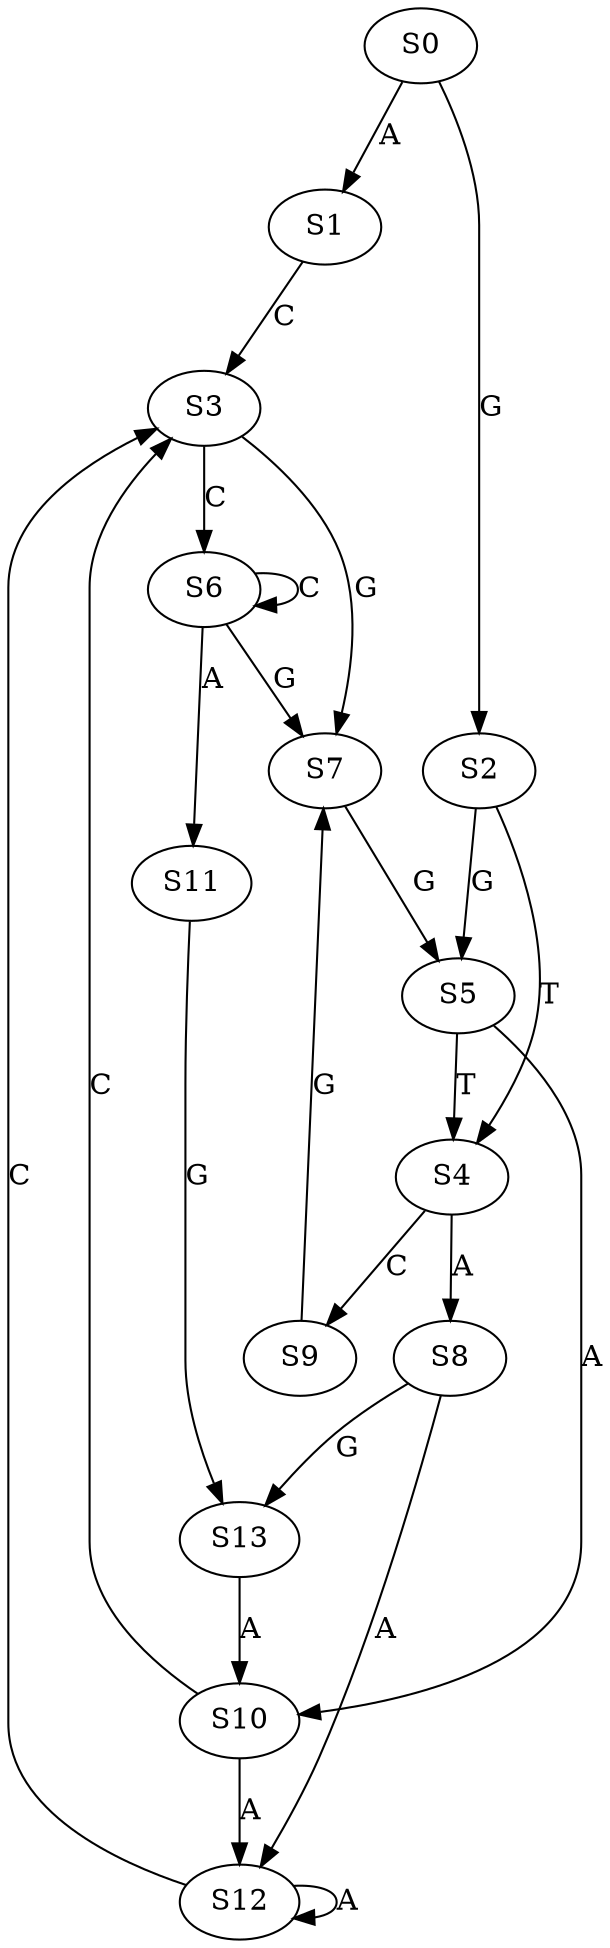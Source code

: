 strict digraph  {
	S0 -> S1 [ label = A ];
	S0 -> S2 [ label = G ];
	S1 -> S3 [ label = C ];
	S2 -> S4 [ label = T ];
	S2 -> S5 [ label = G ];
	S3 -> S6 [ label = C ];
	S3 -> S7 [ label = G ];
	S4 -> S8 [ label = A ];
	S4 -> S9 [ label = C ];
	S5 -> S4 [ label = T ];
	S5 -> S10 [ label = A ];
	S6 -> S7 [ label = G ];
	S6 -> S11 [ label = A ];
	S6 -> S6 [ label = C ];
	S7 -> S5 [ label = G ];
	S8 -> S12 [ label = A ];
	S8 -> S13 [ label = G ];
	S9 -> S7 [ label = G ];
	S10 -> S12 [ label = A ];
	S10 -> S3 [ label = C ];
	S11 -> S13 [ label = G ];
	S12 -> S12 [ label = A ];
	S12 -> S3 [ label = C ];
	S13 -> S10 [ label = A ];
}
